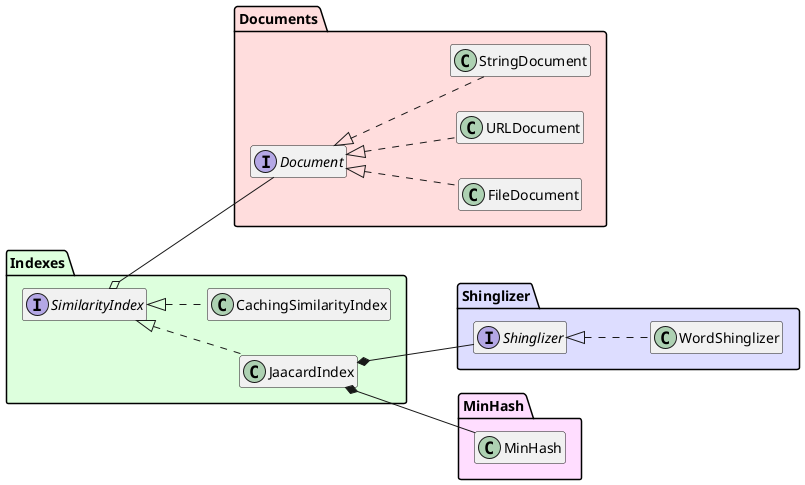 @startuml
left to right direction

package "Documents" #FFDDDD {

    interface Document

    class FileDocument
    class URLDocument
    class StringDocument

    Document <|.. FileDocument
    Document <|.. URLDocument
    Document <|.. StringDocument

}

package "Indexes" #DDFFDD {
    interface SimilarityIndex

    SimilarityIndex o-- Document

    class JaacardIndex
    class CachingSimilarityIndex

    SimilarityIndex <|.. JaacardIndex
    SimilarityIndex <|.. CachingSimilarityIndex
}

package "Shinglizer" #DDDDFF {

    JaacardIndex *-- Shinglizer

    interface Shinglizer

    class WordShinglizer
    Shinglizer <|.. WordShinglizer
}

package "MinHash" #FFDDFF {
    class MinHash
    JaacardIndex *-- MinHash
}

hide members
@enduml